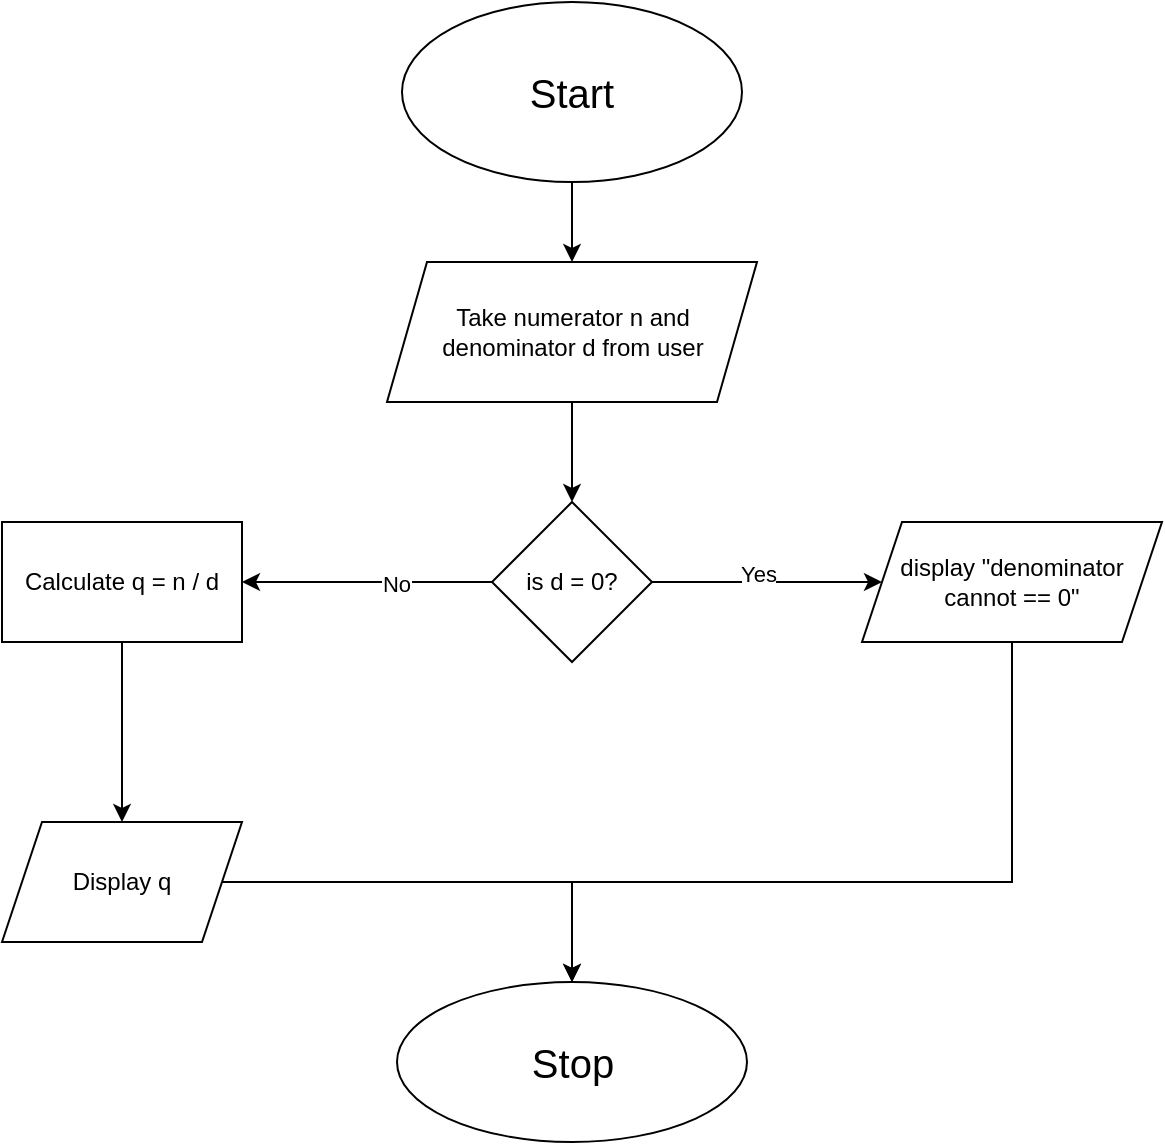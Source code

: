 <mxfile version="24.2.3" type="github">
  <diagram name="Page-1" id="P0cvuvAjGZ7kRUOyp0J7">
    <mxGraphModel dx="912" dy="571" grid="1" gridSize="10" guides="1" tooltips="1" connect="1" arrows="1" fold="1" page="1" pageScale="1" pageWidth="827" pageHeight="1169" math="0" shadow="0">
      <root>
        <mxCell id="0" />
        <mxCell id="1" parent="0" />
        <mxCell id="021ucSZtV93VsVB-6u-i-1" value="&lt;font style=&quot;font-size: 20px;&quot;&gt;Start&lt;/font&gt;" style="ellipse;whiteSpace=wrap;html=1;" vertex="1" parent="1">
          <mxGeometry x="280" y="40" width="170" height="90" as="geometry" />
        </mxCell>
        <mxCell id="021ucSZtV93VsVB-6u-i-3" value="Take numerator n and denominator d from user" style="shape=parallelogram;perimeter=parallelogramPerimeter;whiteSpace=wrap;html=1;fixedSize=1;" vertex="1" parent="1">
          <mxGeometry x="272.5" y="170" width="185" height="70" as="geometry" />
        </mxCell>
        <mxCell id="021ucSZtV93VsVB-6u-i-4" value="" style="endArrow=classic;html=1;rounded=0;exitX=0.5;exitY=1;exitDx=0;exitDy=0;entryX=0.5;entryY=0;entryDx=0;entryDy=0;" edge="1" parent="1" source="021ucSZtV93VsVB-6u-i-1" target="021ucSZtV93VsVB-6u-i-3">
          <mxGeometry width="50" height="50" relative="1" as="geometry">
            <mxPoint x="390" y="320" as="sourcePoint" />
            <mxPoint x="440" y="270" as="targetPoint" />
          </mxGeometry>
        </mxCell>
        <mxCell id="021ucSZtV93VsVB-6u-i-20" style="edgeStyle=orthogonalEdgeStyle;rounded=0;orthogonalLoop=1;jettySize=auto;html=1;" edge="1" parent="1" source="021ucSZtV93VsVB-6u-i-5" target="021ucSZtV93VsVB-6u-i-15">
          <mxGeometry relative="1" as="geometry" />
        </mxCell>
        <mxCell id="021ucSZtV93VsVB-6u-i-21" value="No" style="edgeLabel;html=1;align=center;verticalAlign=middle;resizable=0;points=[];" vertex="1" connectable="0" parent="021ucSZtV93VsVB-6u-i-20">
          <mxGeometry x="-0.232" y="1" relative="1" as="geometry">
            <mxPoint as="offset" />
          </mxGeometry>
        </mxCell>
        <mxCell id="021ucSZtV93VsVB-6u-i-5" value="is d = 0?" style="rhombus;whiteSpace=wrap;html=1;" vertex="1" parent="1">
          <mxGeometry x="325" y="290" width="80" height="80" as="geometry" />
        </mxCell>
        <mxCell id="021ucSZtV93VsVB-6u-i-6" value="" style="endArrow=classic;html=1;rounded=0;exitX=0.5;exitY=1;exitDx=0;exitDy=0;entryX=0.5;entryY=0;entryDx=0;entryDy=0;" edge="1" parent="1" source="021ucSZtV93VsVB-6u-i-3" target="021ucSZtV93VsVB-6u-i-5">
          <mxGeometry width="50" height="50" relative="1" as="geometry">
            <mxPoint x="390" y="320" as="sourcePoint" />
            <mxPoint x="440" y="270" as="targetPoint" />
          </mxGeometry>
        </mxCell>
        <mxCell id="021ucSZtV93VsVB-6u-i-7" value="display &quot;denominator cannot == 0&quot;" style="shape=parallelogram;perimeter=parallelogramPerimeter;whiteSpace=wrap;html=1;fixedSize=1;" vertex="1" parent="1">
          <mxGeometry x="510" y="300" width="150" height="60" as="geometry" />
        </mxCell>
        <mxCell id="021ucSZtV93VsVB-6u-i-8" value="" style="endArrow=classic;html=1;rounded=0;exitX=1;exitY=0.5;exitDx=0;exitDy=0;entryX=0;entryY=0.5;entryDx=0;entryDy=0;" edge="1" parent="1" source="021ucSZtV93VsVB-6u-i-5" target="021ucSZtV93VsVB-6u-i-7">
          <mxGeometry width="50" height="50" relative="1" as="geometry">
            <mxPoint x="390" y="320" as="sourcePoint" />
            <mxPoint x="440" y="270" as="targetPoint" />
          </mxGeometry>
        </mxCell>
        <mxCell id="021ucSZtV93VsVB-6u-i-9" value="Yes" style="edgeLabel;html=1;align=center;verticalAlign=middle;resizable=0;points=[];" vertex="1" connectable="0" parent="021ucSZtV93VsVB-6u-i-8">
          <mxGeometry x="0.27" y="4" relative="1" as="geometry">
            <mxPoint x="-20" as="offset" />
          </mxGeometry>
        </mxCell>
        <mxCell id="021ucSZtV93VsVB-6u-i-12" value="&lt;font style=&quot;font-size: 20px;&quot;&gt;Stop&lt;/font&gt;" style="ellipse;whiteSpace=wrap;html=1;" vertex="1" parent="1">
          <mxGeometry x="277.5" y="530" width="175" height="80" as="geometry" />
        </mxCell>
        <mxCell id="021ucSZtV93VsVB-6u-i-14" value="" style="endArrow=classic;html=1;rounded=0;exitX=0.5;exitY=1;exitDx=0;exitDy=0;entryX=0.5;entryY=0;entryDx=0;entryDy=0;" edge="1" parent="1" source="021ucSZtV93VsVB-6u-i-7" target="021ucSZtV93VsVB-6u-i-12">
          <mxGeometry width="50" height="50" relative="1" as="geometry">
            <mxPoint x="390" y="340" as="sourcePoint" />
            <mxPoint x="440" y="290" as="targetPoint" />
            <Array as="points">
              <mxPoint x="585" y="480" />
              <mxPoint x="365" y="480" />
            </Array>
          </mxGeometry>
        </mxCell>
        <mxCell id="021ucSZtV93VsVB-6u-i-19" value="" style="edgeStyle=orthogonalEdgeStyle;rounded=0;orthogonalLoop=1;jettySize=auto;html=1;" edge="1" parent="1" source="021ucSZtV93VsVB-6u-i-15" target="021ucSZtV93VsVB-6u-i-17">
          <mxGeometry relative="1" as="geometry" />
        </mxCell>
        <mxCell id="021ucSZtV93VsVB-6u-i-15" value="Calculate q = n / d" style="rounded=0;whiteSpace=wrap;html=1;" vertex="1" parent="1">
          <mxGeometry x="80" y="300" width="120" height="60" as="geometry" />
        </mxCell>
        <mxCell id="021ucSZtV93VsVB-6u-i-23" style="edgeStyle=orthogonalEdgeStyle;rounded=0;orthogonalLoop=1;jettySize=auto;html=1;entryX=0.5;entryY=0;entryDx=0;entryDy=0;" edge="1" parent="1" source="021ucSZtV93VsVB-6u-i-17" target="021ucSZtV93VsVB-6u-i-12">
          <mxGeometry relative="1" as="geometry">
            <mxPoint x="370" y="480" as="targetPoint" />
          </mxGeometry>
        </mxCell>
        <mxCell id="021ucSZtV93VsVB-6u-i-17" value="Display q" style="shape=parallelogram;perimeter=parallelogramPerimeter;whiteSpace=wrap;html=1;fixedSize=1;" vertex="1" parent="1">
          <mxGeometry x="80" y="450" width="120" height="60" as="geometry" />
        </mxCell>
      </root>
    </mxGraphModel>
  </diagram>
</mxfile>
